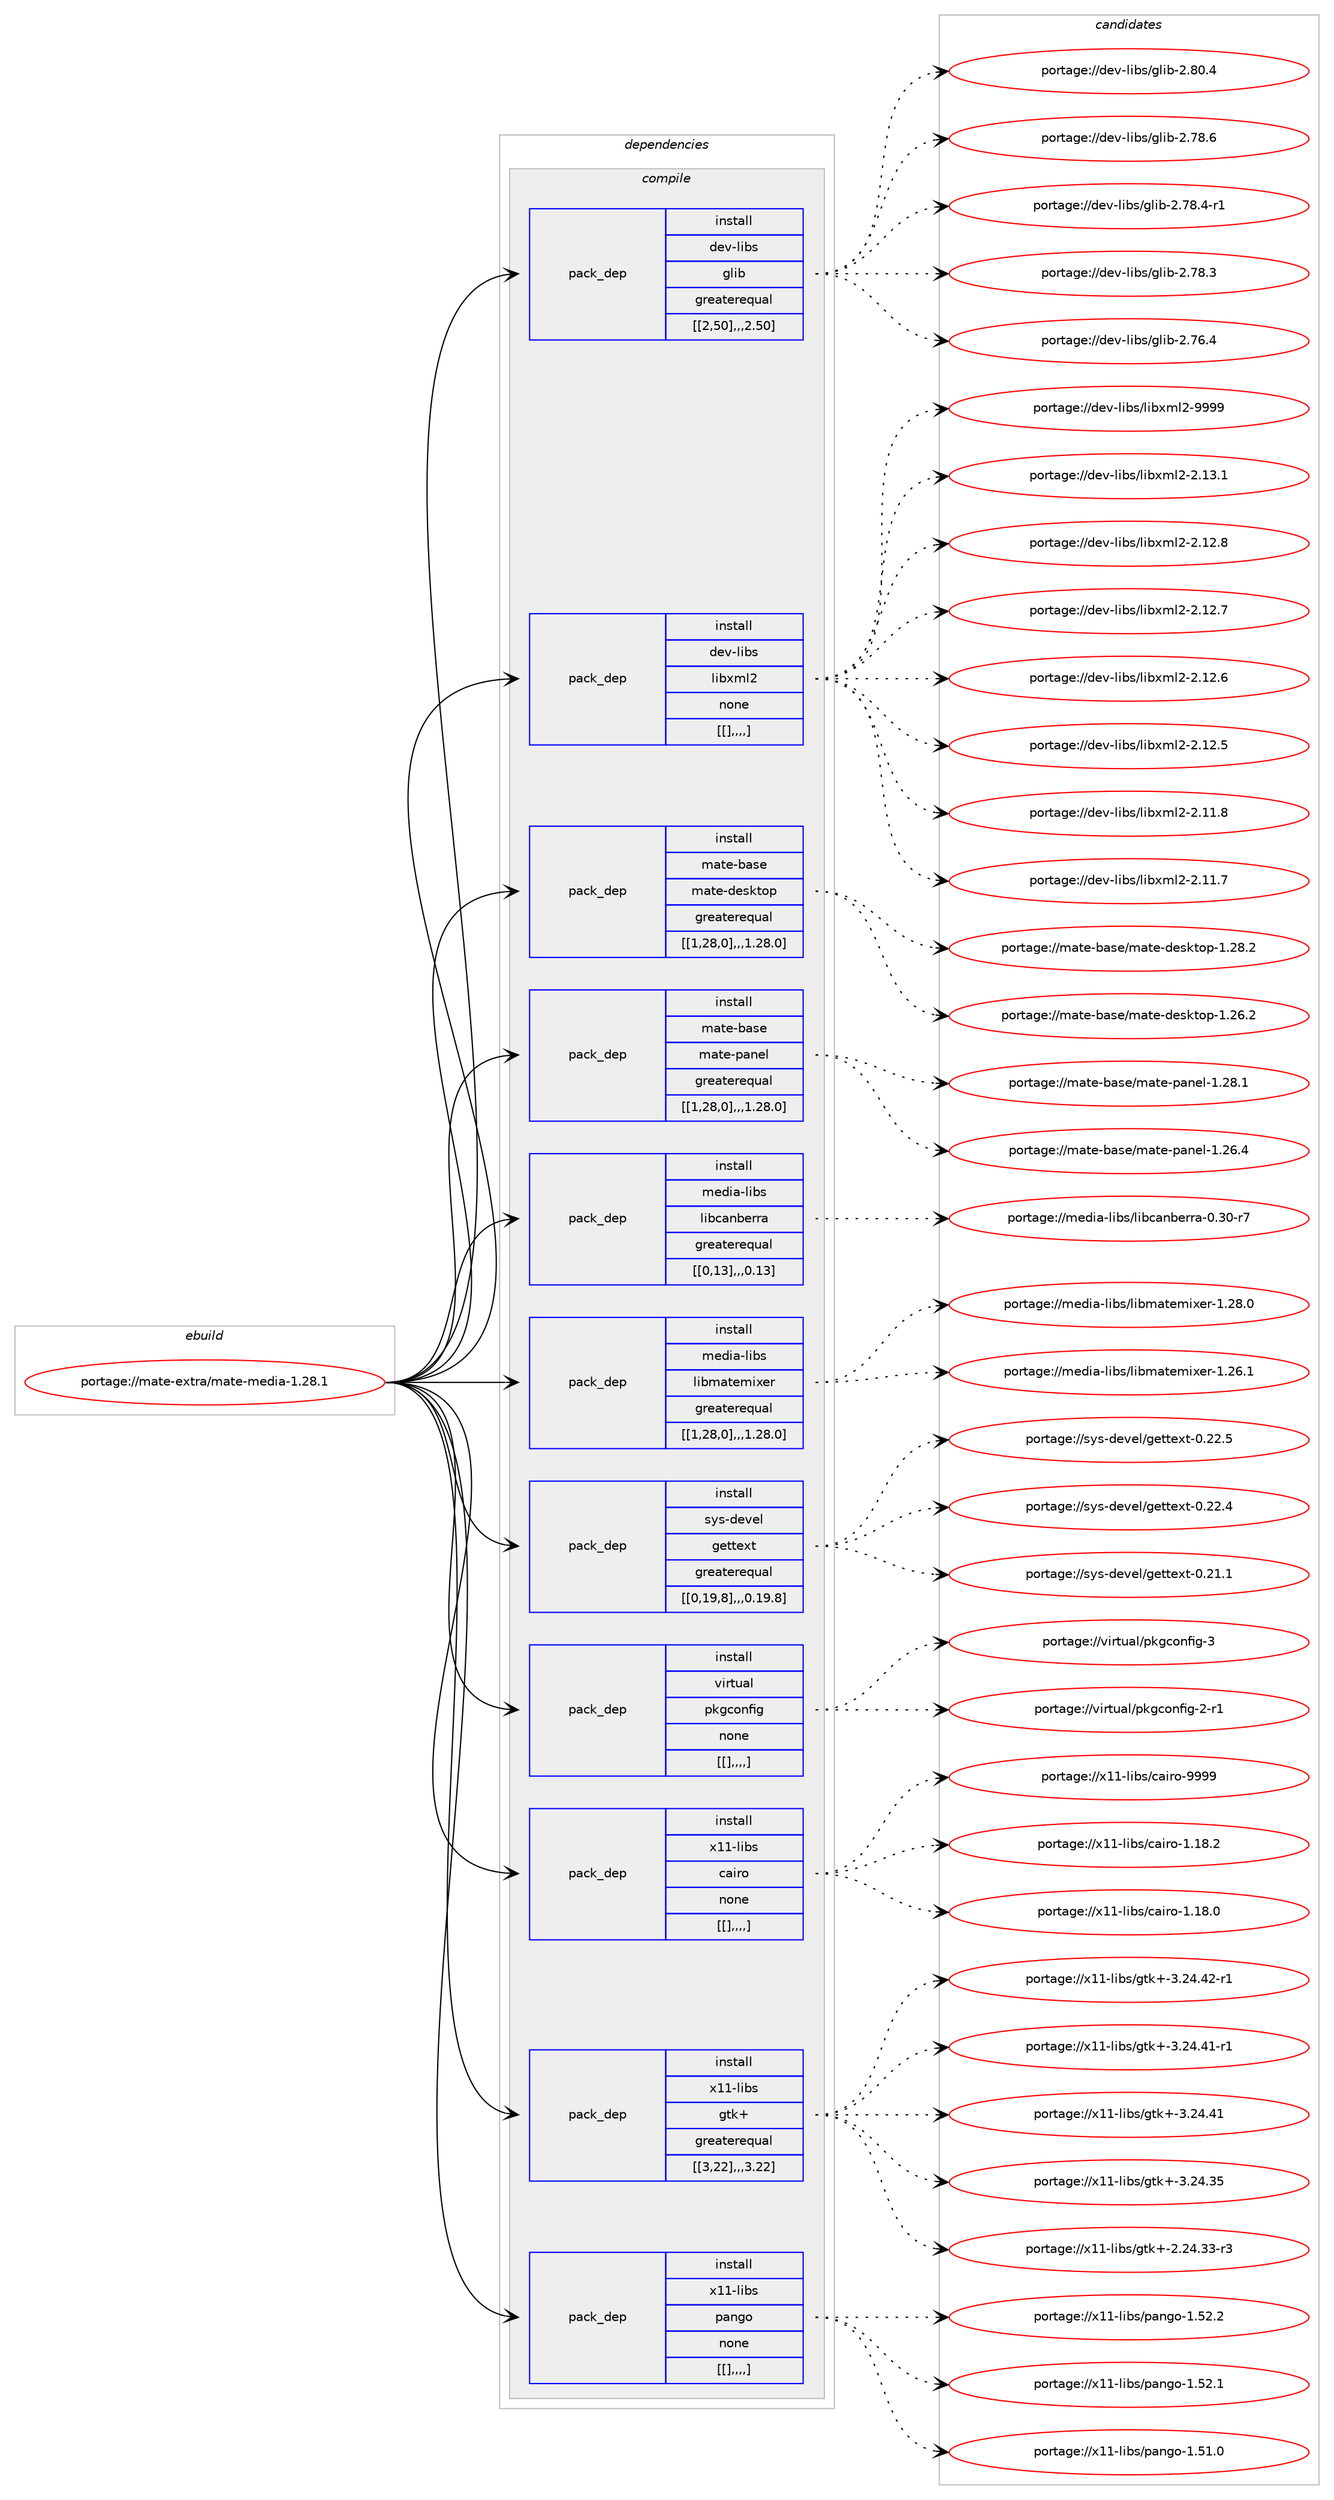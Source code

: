 digraph prolog {

# *************
# Graph options
# *************

newrank=true;
concentrate=true;
compound=true;
graph [rankdir=LR,fontname=Helvetica,fontsize=10,ranksep=1.5];#, ranksep=2.5, nodesep=0.2];
edge  [arrowhead=vee];
node  [fontname=Helvetica,fontsize=10];

# **********
# The ebuild
# **********

subgraph cluster_leftcol {
color=gray;
label=<<i>ebuild</i>>;
id [label="portage://mate-extra/mate-media-1.28.1", color=red, width=4, href="../mate-extra/mate-media-1.28.1.svg"];
}

# ****************
# The dependencies
# ****************

subgraph cluster_midcol {
color=gray;
label=<<i>dependencies</i>>;
subgraph cluster_compile {
fillcolor="#eeeeee";
style=filled;
label=<<i>compile</i>>;
subgraph pack220342 {
dependency296479 [label=<<TABLE BORDER="0" CELLBORDER="1" CELLSPACING="0" CELLPADDING="4" WIDTH="220"><TR><TD ROWSPAN="6" CELLPADDING="30">pack_dep</TD></TR><TR><TD WIDTH="110">install</TD></TR><TR><TD>dev-libs</TD></TR><TR><TD>glib</TD></TR><TR><TD>greaterequal</TD></TR><TR><TD>[[2,50],,,2.50]</TD></TR></TABLE>>, shape=none, color=blue];
}
id:e -> dependency296479:w [weight=20,style="solid",arrowhead="vee"];
subgraph pack220343 {
dependency296480 [label=<<TABLE BORDER="0" CELLBORDER="1" CELLSPACING="0" CELLPADDING="4" WIDTH="220"><TR><TD ROWSPAN="6" CELLPADDING="30">pack_dep</TD></TR><TR><TD WIDTH="110">install</TD></TR><TR><TD>dev-libs</TD></TR><TR><TD>libxml2</TD></TR><TR><TD>none</TD></TR><TR><TD>[[],,,,]</TD></TR></TABLE>>, shape=none, color=blue];
}
id:e -> dependency296480:w [weight=20,style="solid",arrowhead="vee"];
subgraph pack220344 {
dependency296481 [label=<<TABLE BORDER="0" CELLBORDER="1" CELLSPACING="0" CELLPADDING="4" WIDTH="220"><TR><TD ROWSPAN="6" CELLPADDING="30">pack_dep</TD></TR><TR><TD WIDTH="110">install</TD></TR><TR><TD>mate-base</TD></TR><TR><TD>mate-desktop</TD></TR><TR><TD>greaterequal</TD></TR><TR><TD>[[1,28,0],,,1.28.0]</TD></TR></TABLE>>, shape=none, color=blue];
}
id:e -> dependency296481:w [weight=20,style="solid",arrowhead="vee"];
subgraph pack220345 {
dependency296482 [label=<<TABLE BORDER="0" CELLBORDER="1" CELLSPACING="0" CELLPADDING="4" WIDTH="220"><TR><TD ROWSPAN="6" CELLPADDING="30">pack_dep</TD></TR><TR><TD WIDTH="110">install</TD></TR><TR><TD>mate-base</TD></TR><TR><TD>mate-panel</TD></TR><TR><TD>greaterequal</TD></TR><TR><TD>[[1,28,0],,,1.28.0]</TD></TR></TABLE>>, shape=none, color=blue];
}
id:e -> dependency296482:w [weight=20,style="solid",arrowhead="vee"];
subgraph pack220346 {
dependency296483 [label=<<TABLE BORDER="0" CELLBORDER="1" CELLSPACING="0" CELLPADDING="4" WIDTH="220"><TR><TD ROWSPAN="6" CELLPADDING="30">pack_dep</TD></TR><TR><TD WIDTH="110">install</TD></TR><TR><TD>media-libs</TD></TR><TR><TD>libcanberra</TD></TR><TR><TD>greaterequal</TD></TR><TR><TD>[[0,13],,,0.13]</TD></TR></TABLE>>, shape=none, color=blue];
}
id:e -> dependency296483:w [weight=20,style="solid",arrowhead="vee"];
subgraph pack220347 {
dependency296484 [label=<<TABLE BORDER="0" CELLBORDER="1" CELLSPACING="0" CELLPADDING="4" WIDTH="220"><TR><TD ROWSPAN="6" CELLPADDING="30">pack_dep</TD></TR><TR><TD WIDTH="110">install</TD></TR><TR><TD>media-libs</TD></TR><TR><TD>libmatemixer</TD></TR><TR><TD>greaterequal</TD></TR><TR><TD>[[1,28,0],,,1.28.0]</TD></TR></TABLE>>, shape=none, color=blue];
}
id:e -> dependency296484:w [weight=20,style="solid",arrowhead="vee"];
subgraph pack220348 {
dependency296485 [label=<<TABLE BORDER="0" CELLBORDER="1" CELLSPACING="0" CELLPADDING="4" WIDTH="220"><TR><TD ROWSPAN="6" CELLPADDING="30">pack_dep</TD></TR><TR><TD WIDTH="110">install</TD></TR><TR><TD>sys-devel</TD></TR><TR><TD>gettext</TD></TR><TR><TD>greaterequal</TD></TR><TR><TD>[[0,19,8],,,0.19.8]</TD></TR></TABLE>>, shape=none, color=blue];
}
id:e -> dependency296485:w [weight=20,style="solid",arrowhead="vee"];
subgraph pack220349 {
dependency296486 [label=<<TABLE BORDER="0" CELLBORDER="1" CELLSPACING="0" CELLPADDING="4" WIDTH="220"><TR><TD ROWSPAN="6" CELLPADDING="30">pack_dep</TD></TR><TR><TD WIDTH="110">install</TD></TR><TR><TD>virtual</TD></TR><TR><TD>pkgconfig</TD></TR><TR><TD>none</TD></TR><TR><TD>[[],,,,]</TD></TR></TABLE>>, shape=none, color=blue];
}
id:e -> dependency296486:w [weight=20,style="solid",arrowhead="vee"];
subgraph pack220350 {
dependency296487 [label=<<TABLE BORDER="0" CELLBORDER="1" CELLSPACING="0" CELLPADDING="4" WIDTH="220"><TR><TD ROWSPAN="6" CELLPADDING="30">pack_dep</TD></TR><TR><TD WIDTH="110">install</TD></TR><TR><TD>x11-libs</TD></TR><TR><TD>cairo</TD></TR><TR><TD>none</TD></TR><TR><TD>[[],,,,]</TD></TR></TABLE>>, shape=none, color=blue];
}
id:e -> dependency296487:w [weight=20,style="solid",arrowhead="vee"];
subgraph pack220351 {
dependency296488 [label=<<TABLE BORDER="0" CELLBORDER="1" CELLSPACING="0" CELLPADDING="4" WIDTH="220"><TR><TD ROWSPAN="6" CELLPADDING="30">pack_dep</TD></TR><TR><TD WIDTH="110">install</TD></TR><TR><TD>x11-libs</TD></TR><TR><TD>gtk+</TD></TR><TR><TD>greaterequal</TD></TR><TR><TD>[[3,22],,,3.22]</TD></TR></TABLE>>, shape=none, color=blue];
}
id:e -> dependency296488:w [weight=20,style="solid",arrowhead="vee"];
subgraph pack220352 {
dependency296489 [label=<<TABLE BORDER="0" CELLBORDER="1" CELLSPACING="0" CELLPADDING="4" WIDTH="220"><TR><TD ROWSPAN="6" CELLPADDING="30">pack_dep</TD></TR><TR><TD WIDTH="110">install</TD></TR><TR><TD>x11-libs</TD></TR><TR><TD>pango</TD></TR><TR><TD>none</TD></TR><TR><TD>[[],,,,]</TD></TR></TABLE>>, shape=none, color=blue];
}
id:e -> dependency296489:w [weight=20,style="solid",arrowhead="vee"];
}
subgraph cluster_compileandrun {
fillcolor="#eeeeee";
style=filled;
label=<<i>compile and run</i>>;
}
subgraph cluster_run {
fillcolor="#eeeeee";
style=filled;
label=<<i>run</i>>;
}
}

# **************
# The candidates
# **************

subgraph cluster_choices {
rank=same;
color=gray;
label=<<i>candidates</i>>;

subgraph choice220342 {
color=black;
nodesep=1;
choice1001011184510810598115471031081059845504656484652 [label="portage://dev-libs/glib-2.80.4", color=red, width=4,href="../dev-libs/glib-2.80.4.svg"];
choice1001011184510810598115471031081059845504655564654 [label="portage://dev-libs/glib-2.78.6", color=red, width=4,href="../dev-libs/glib-2.78.6.svg"];
choice10010111845108105981154710310810598455046555646524511449 [label="portage://dev-libs/glib-2.78.4-r1", color=red, width=4,href="../dev-libs/glib-2.78.4-r1.svg"];
choice1001011184510810598115471031081059845504655564651 [label="portage://dev-libs/glib-2.78.3", color=red, width=4,href="../dev-libs/glib-2.78.3.svg"];
choice1001011184510810598115471031081059845504655544652 [label="portage://dev-libs/glib-2.76.4", color=red, width=4,href="../dev-libs/glib-2.76.4.svg"];
dependency296479:e -> choice1001011184510810598115471031081059845504656484652:w [style=dotted,weight="100"];
dependency296479:e -> choice1001011184510810598115471031081059845504655564654:w [style=dotted,weight="100"];
dependency296479:e -> choice10010111845108105981154710310810598455046555646524511449:w [style=dotted,weight="100"];
dependency296479:e -> choice1001011184510810598115471031081059845504655564651:w [style=dotted,weight="100"];
dependency296479:e -> choice1001011184510810598115471031081059845504655544652:w [style=dotted,weight="100"];
}
subgraph choice220343 {
color=black;
nodesep=1;
choice10010111845108105981154710810598120109108504557575757 [label="portage://dev-libs/libxml2-9999", color=red, width=4,href="../dev-libs/libxml2-9999.svg"];
choice100101118451081059811547108105981201091085045504649514649 [label="portage://dev-libs/libxml2-2.13.1", color=red, width=4,href="../dev-libs/libxml2-2.13.1.svg"];
choice100101118451081059811547108105981201091085045504649504656 [label="portage://dev-libs/libxml2-2.12.8", color=red, width=4,href="../dev-libs/libxml2-2.12.8.svg"];
choice100101118451081059811547108105981201091085045504649504655 [label="portage://dev-libs/libxml2-2.12.7", color=red, width=4,href="../dev-libs/libxml2-2.12.7.svg"];
choice100101118451081059811547108105981201091085045504649504654 [label="portage://dev-libs/libxml2-2.12.6", color=red, width=4,href="../dev-libs/libxml2-2.12.6.svg"];
choice100101118451081059811547108105981201091085045504649504653 [label="portage://dev-libs/libxml2-2.12.5", color=red, width=4,href="../dev-libs/libxml2-2.12.5.svg"];
choice100101118451081059811547108105981201091085045504649494656 [label="portage://dev-libs/libxml2-2.11.8", color=red, width=4,href="../dev-libs/libxml2-2.11.8.svg"];
choice100101118451081059811547108105981201091085045504649494655 [label="portage://dev-libs/libxml2-2.11.7", color=red, width=4,href="../dev-libs/libxml2-2.11.7.svg"];
dependency296480:e -> choice10010111845108105981154710810598120109108504557575757:w [style=dotted,weight="100"];
dependency296480:e -> choice100101118451081059811547108105981201091085045504649514649:w [style=dotted,weight="100"];
dependency296480:e -> choice100101118451081059811547108105981201091085045504649504656:w [style=dotted,weight="100"];
dependency296480:e -> choice100101118451081059811547108105981201091085045504649504655:w [style=dotted,weight="100"];
dependency296480:e -> choice100101118451081059811547108105981201091085045504649504654:w [style=dotted,weight="100"];
dependency296480:e -> choice100101118451081059811547108105981201091085045504649504653:w [style=dotted,weight="100"];
dependency296480:e -> choice100101118451081059811547108105981201091085045504649494656:w [style=dotted,weight="100"];
dependency296480:e -> choice100101118451081059811547108105981201091085045504649494655:w [style=dotted,weight="100"];
}
subgraph choice220344 {
color=black;
nodesep=1;
choice1099711610145989711510147109971161014510010111510711611111245494650564650 [label="portage://mate-base/mate-desktop-1.28.2", color=red, width=4,href="../mate-base/mate-desktop-1.28.2.svg"];
choice1099711610145989711510147109971161014510010111510711611111245494650544650 [label="portage://mate-base/mate-desktop-1.26.2", color=red, width=4,href="../mate-base/mate-desktop-1.26.2.svg"];
dependency296481:e -> choice1099711610145989711510147109971161014510010111510711611111245494650564650:w [style=dotted,weight="100"];
dependency296481:e -> choice1099711610145989711510147109971161014510010111510711611111245494650544650:w [style=dotted,weight="100"];
}
subgraph choice220345 {
color=black;
nodesep=1;
choice109971161014598971151014710997116101451129711010110845494650564649 [label="portage://mate-base/mate-panel-1.28.1", color=red, width=4,href="../mate-base/mate-panel-1.28.1.svg"];
choice109971161014598971151014710997116101451129711010110845494650544652 [label="portage://mate-base/mate-panel-1.26.4", color=red, width=4,href="../mate-base/mate-panel-1.26.4.svg"];
dependency296482:e -> choice109971161014598971151014710997116101451129711010110845494650564649:w [style=dotted,weight="100"];
dependency296482:e -> choice109971161014598971151014710997116101451129711010110845494650544652:w [style=dotted,weight="100"];
}
subgraph choice220346 {
color=black;
nodesep=1;
choice10910110010597451081059811547108105989997110981011141149745484651484511455 [label="portage://media-libs/libcanberra-0.30-r7", color=red, width=4,href="../media-libs/libcanberra-0.30-r7.svg"];
dependency296483:e -> choice10910110010597451081059811547108105989997110981011141149745484651484511455:w [style=dotted,weight="100"];
}
subgraph choice220347 {
color=black;
nodesep=1;
choice10910110010597451081059811547108105981099711610110910512010111445494650564648 [label="portage://media-libs/libmatemixer-1.28.0", color=red, width=4,href="../media-libs/libmatemixer-1.28.0.svg"];
choice10910110010597451081059811547108105981099711610110910512010111445494650544649 [label="portage://media-libs/libmatemixer-1.26.1", color=red, width=4,href="../media-libs/libmatemixer-1.26.1.svg"];
dependency296484:e -> choice10910110010597451081059811547108105981099711610110910512010111445494650564648:w [style=dotted,weight="100"];
dependency296484:e -> choice10910110010597451081059811547108105981099711610110910512010111445494650544649:w [style=dotted,weight="100"];
}
subgraph choice220348 {
color=black;
nodesep=1;
choice115121115451001011181011084710310111611610112011645484650504653 [label="portage://sys-devel/gettext-0.22.5", color=red, width=4,href="../sys-devel/gettext-0.22.5.svg"];
choice115121115451001011181011084710310111611610112011645484650504652 [label="portage://sys-devel/gettext-0.22.4", color=red, width=4,href="../sys-devel/gettext-0.22.4.svg"];
choice115121115451001011181011084710310111611610112011645484650494649 [label="portage://sys-devel/gettext-0.21.1", color=red, width=4,href="../sys-devel/gettext-0.21.1.svg"];
dependency296485:e -> choice115121115451001011181011084710310111611610112011645484650504653:w [style=dotted,weight="100"];
dependency296485:e -> choice115121115451001011181011084710310111611610112011645484650504652:w [style=dotted,weight="100"];
dependency296485:e -> choice115121115451001011181011084710310111611610112011645484650494649:w [style=dotted,weight="100"];
}
subgraph choice220349 {
color=black;
nodesep=1;
choice1181051141161179710847112107103991111101021051034551 [label="portage://virtual/pkgconfig-3", color=red, width=4,href="../virtual/pkgconfig-3.svg"];
choice11810511411611797108471121071039911111010210510345504511449 [label="portage://virtual/pkgconfig-2-r1", color=red, width=4,href="../virtual/pkgconfig-2-r1.svg"];
dependency296486:e -> choice1181051141161179710847112107103991111101021051034551:w [style=dotted,weight="100"];
dependency296486:e -> choice11810511411611797108471121071039911111010210510345504511449:w [style=dotted,weight="100"];
}
subgraph choice220350 {
color=black;
nodesep=1;
choice120494945108105981154799971051141114557575757 [label="portage://x11-libs/cairo-9999", color=red, width=4,href="../x11-libs/cairo-9999.svg"];
choice1204949451081059811547999710511411145494649564650 [label="portage://x11-libs/cairo-1.18.2", color=red, width=4,href="../x11-libs/cairo-1.18.2.svg"];
choice1204949451081059811547999710511411145494649564648 [label="portage://x11-libs/cairo-1.18.0", color=red, width=4,href="../x11-libs/cairo-1.18.0.svg"];
dependency296487:e -> choice120494945108105981154799971051141114557575757:w [style=dotted,weight="100"];
dependency296487:e -> choice1204949451081059811547999710511411145494649564650:w [style=dotted,weight="100"];
dependency296487:e -> choice1204949451081059811547999710511411145494649564648:w [style=dotted,weight="100"];
}
subgraph choice220351 {
color=black;
nodesep=1;
choice12049494510810598115471031161074345514650524652504511449 [label="portage://x11-libs/gtk+-3.24.42-r1", color=red, width=4,href="../x11-libs/gtk+-3.24.42-r1.svg"];
choice12049494510810598115471031161074345514650524652494511449 [label="portage://x11-libs/gtk+-3.24.41-r1", color=red, width=4,href="../x11-libs/gtk+-3.24.41-r1.svg"];
choice1204949451081059811547103116107434551465052465249 [label="portage://x11-libs/gtk+-3.24.41", color=red, width=4,href="../x11-libs/gtk+-3.24.41.svg"];
choice1204949451081059811547103116107434551465052465153 [label="portage://x11-libs/gtk+-3.24.35", color=red, width=4,href="../x11-libs/gtk+-3.24.35.svg"];
choice12049494510810598115471031161074345504650524651514511451 [label="portage://x11-libs/gtk+-2.24.33-r3", color=red, width=4,href="../x11-libs/gtk+-2.24.33-r3.svg"];
dependency296488:e -> choice12049494510810598115471031161074345514650524652504511449:w [style=dotted,weight="100"];
dependency296488:e -> choice12049494510810598115471031161074345514650524652494511449:w [style=dotted,weight="100"];
dependency296488:e -> choice1204949451081059811547103116107434551465052465249:w [style=dotted,weight="100"];
dependency296488:e -> choice1204949451081059811547103116107434551465052465153:w [style=dotted,weight="100"];
dependency296488:e -> choice12049494510810598115471031161074345504650524651514511451:w [style=dotted,weight="100"];
}
subgraph choice220352 {
color=black;
nodesep=1;
choice12049494510810598115471129711010311145494653504650 [label="portage://x11-libs/pango-1.52.2", color=red, width=4,href="../x11-libs/pango-1.52.2.svg"];
choice12049494510810598115471129711010311145494653504649 [label="portage://x11-libs/pango-1.52.1", color=red, width=4,href="../x11-libs/pango-1.52.1.svg"];
choice12049494510810598115471129711010311145494653494648 [label="portage://x11-libs/pango-1.51.0", color=red, width=4,href="../x11-libs/pango-1.51.0.svg"];
dependency296489:e -> choice12049494510810598115471129711010311145494653504650:w [style=dotted,weight="100"];
dependency296489:e -> choice12049494510810598115471129711010311145494653504649:w [style=dotted,weight="100"];
dependency296489:e -> choice12049494510810598115471129711010311145494653494648:w [style=dotted,weight="100"];
}
}

}
